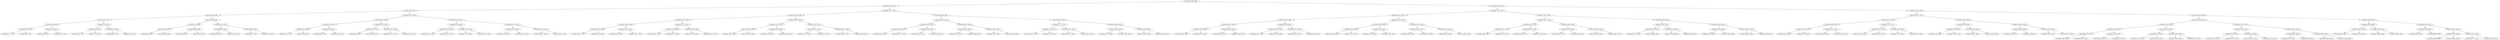 digraph G{
1487523925 [label="Node{data=[2488, 2488]}"]
1487523925 -> 285402439
285402439 [label="Node{data=[1826, 1826]}"]
285402439 -> 473376992
473376992 [label="Node{data=[816, 816]}"]
473376992 -> 1191364717
1191364717 [label="Node{data=[800, 800]}"]
1191364717 -> 1363121056
1363121056 [label="Node{data=[792, 792]}"]
1363121056 -> 1469148189
1469148189 [label="Node{data=[788, 788]}"]
1469148189 -> 1925459495
1925459495 [label="Node{data=[786, 786]}"]
1925459495 -> 601149874
601149874 [label="Node{data=[779, 779]}"]
1925459495 -> 249296123
249296123 [label="Node{data=[787, 787]}"]
1469148189 -> 1383497913
1383497913 [label="Node{data=[790, 790]}"]
1383497913 -> 17836486
17836486 [label="Node{data=[789, 789]}"]
1383497913 -> 72098071
72098071 [label="Node{data=[791, 791]}"]
1363121056 -> 1440833865
1440833865 [label="Node{data=[796, 796]}"]
1440833865 -> 863260676
863260676 [label="Node{data=[794, 794]}"]
863260676 -> 858390965
858390965 [label="Node{data=[793, 793]}"]
863260676 -> 1452001886
1452001886 [label="Node{data=[795, 795]}"]
1440833865 -> 138281711
138281711 [label="Node{data=[798, 798]}"]
138281711 -> 433817500
433817500 [label="Node{data=[797, 797]}"]
138281711 -> 2048854715
2048854715 [label="Node{data=[799, 799]}"]
1191364717 -> 1926166172
1926166172 [label="Node{data=[808, 808]}"]
1926166172 -> 169851728
169851728 [label="Node{data=[804, 804]}"]
169851728 -> 1329412840
1329412840 [label="Node{data=[802, 802]}"]
1329412840 -> 1299561318
1299561318 [label="Node{data=[801, 801]}"]
1329412840 -> 1217056322
1217056322 [label="Node{data=[803, 803]}"]
169851728 -> 1069037880
1069037880 [label="Node{data=[806, 806]}"]
1069037880 -> 427081309
427081309 [label="Node{data=[805, 805]}"]
1069037880 -> 2042267806
2042267806 [label="Node{data=[807, 807]}"]
1926166172 -> 1734127925
1734127925 [label="Node{data=[812, 812]}"]
1734127925 -> 424879391
424879391 [label="Node{data=[810, 810]}"]
424879391 -> 636085822
636085822 [label="Node{data=[809, 809]}"]
424879391 -> 138048613
138048613 [label="Node{data=[811, 811]}"]
1734127925 -> 183347534
183347534 [label="Node{data=[814, 814]}"]
183347534 -> 177610449
177610449 [label="Node{data=[813, 813]}"]
183347534 -> 1621410219
1621410219 [label="Node{data=[815, 815]}"]
473376992 -> 996542598
996542598 [label="Node{data=[1445, 1445]}"]
996542598 -> 1546023293
1546023293 [label="Node{data=[824, 824]}"]
1546023293 -> 1719442622
1719442622 [label="Node{data=[820, 820]}"]
1719442622 -> 546549827
546549827 [label="Node{data=[818, 818]}"]
546549827 -> 733658863
733658863 [label="Node{data=[817, 817]}"]
546549827 -> 1157144444
1157144444 [label="Node{data=[819, 819]}"]
1719442622 -> 1180918321
1180918321 [label="Node{data=[822, 822]}"]
1180918321 -> 2068828950
2068828950 [label="Node{data=[821, 821]}"]
1180918321 -> 92034902
92034902 [label="Node{data=[823, 823]}"]
1546023293 -> 100609018
100609018 [label="Node{data=[1333, 1333]}"]
100609018 -> 1490068382
1490068382 [label="Node{data=[974, 974]}"]
1490068382 -> 1560415473
1560415473 [label="Node{data=[825, 825]}"]
1490068382 -> 975386336
975386336 [label="Node{data=[987, 987]}"]
100609018 -> 1191144101
1191144101 [label="Node{data=[1419, 1419]}"]
1191144101 -> 460258743
460258743 [label="Node{data=[1357, 1357]}"]
1191144101 -> 1455824815
1455824815 [label="Node{data=[1422, 1422]}"]
996542598 -> 1970382753
1970382753 [label="Node{data=[1818, 1818]}"]
1970382753 -> 1214665192
1214665192 [label="Node{data=[1489, 1489]}"]
1214665192 -> 612998678
612998678 [label="Node{data=[1456, 1456]}"]
612998678 -> 1112852047
1112852047 [label="Node{data=[1451, 1451]}"]
612998678 -> 979385611
979385611 [label="Node{data=[1470, 1470]}"]
1214665192 -> 1089721022
1089721022 [label="Node{data=[1728, 1728]}"]
1089721022 -> 685940120
685940120 [label="Node{data=[1569, 1569]}"]
1089721022 -> 1289769077
1289769077 [label="Node{data=[1817, 1817]}"]
1970382753 -> 2010358919
2010358919 [label="Node{data=[1822, 1822]}"]
2010358919 -> 703327969
703327969 [label="Node{data=[1820, 1820]}"]
703327969 -> 358201369
358201369 [label="Node{data=[1819, 1819]}"]
703327969 -> 1542730047
1542730047 [label="Node{data=[1821, 1821]}"]
2010358919 -> 837374298
837374298 [label="Node{data=[1824, 1824]}"]
837374298 -> 1191394656
1191394656 [label="Node{data=[1823, 1823]}"]
837374298 -> 532860137
532860137 [label="Node{data=[1825, 1825]}"]
285402439 -> 1699048423
1699048423 [label="Node{data=[2326, 2326]}"]
1699048423 -> 517834132
517834132 [label="Node{data=[2298, 2298]}"]
517834132 -> 1089159954
1089159954 [label="Node{data=[1834, 1834]}"]
1089159954 -> 1237805666
1237805666 [label="Node{data=[1830, 1830]}"]
1237805666 -> 127089390
127089390 [label="Node{data=[1828, 1828]}"]
127089390 -> 1964048045
1964048045 [label="Node{data=[1827, 1827]}"]
127089390 -> 1878638798
1878638798 [label="Node{data=[1829, 1829]}"]
1237805666 -> 496972585
496972585 [label="Node{data=[1832, 1832]}"]
496972585 -> 63258174
63258174 [label="Node{data=[1831, 1831]}"]
496972585 -> 1901219197
1901219197 [label="Node{data=[1833, 1833]}"]
1089159954 -> 1351355433
1351355433 [label="Node{data=[2133, 2133]}"]
1351355433 -> 879655786
879655786 [label="Node{data=[2039, 2039]}"]
879655786 -> 510695191
510695191 [label="Node{data=[1835, 1835]}"]
879655786 -> 2108299265
2108299265 [label="Node{data=[2044, 2044]}"]
1351355433 -> 1299693273
1299693273 [label="Node{data=[2296, 2296]}"]
1299693273 -> 168110390
168110390 [label="Node{data=[2295, 2295]}"]
1299693273 -> 282582862
282582862 [label="Node{data=[2297, 2297]}"]
517834132 -> 1032894277
1032894277 [label="Node{data=[2306, 2306]}"]
1032894277 -> 1306613592
1306613592 [label="Node{data=[2302, 2302]}"]
1306613592 -> 1846446923
1846446923 [label="Node{data=[2300, 2300]}"]
1846446923 -> 1074599019
1074599019 [label="Node{data=[2299, 2299]}"]
1846446923 -> 2015345072
2015345072 [label="Node{data=[2301, 2301]}"]
1306613592 -> 1057188476
1057188476 [label="Node{data=[2304, 2304]}"]
1057188476 -> 634255876
634255876 [label="Node{data=[2303, 2303]}"]
1057188476 -> 231414938
231414938 [label="Node{data=[2305, 2305]}"]
1032894277 -> 136111786
136111786 [label="Node{data=[2322, 2322]}"]
136111786 -> 753413471
753413471 [label="Node{data=[2320, 2320]}"]
753413471 -> 1723854620
1723854620 [label="Node{data=[2319, 2319]}"]
753413471 -> 860160157
860160157 [label="Node{data=[2321, 2321]}"]
136111786 -> 1543735785
1543735785 [label="Node{data=[2324, 2324]}"]
1543735785 -> 837600739
837600739 [label="Node{data=[2323, 2323]}"]
1543735785 -> 682761165
682761165 [label="Node{data=[2325, 2325]}"]
1699048423 -> 862500782
862500782 [label="Node{data=[2469, 2469]}"]
862500782 -> 1944333547
1944333547 [label="Node{data=[2349, 2349]}"]
1944333547 -> 619723945
619723945 [label="Node{data=[2330, 2330]}"]
619723945 -> 472135561
472135561 [label="Node{data=[2328, 2328]}"]
472135561 -> 1778853476
1778853476 [label="Node{data=[2327, 2327]}"]
472135561 -> 953601211
953601211 [label="Node{data=[2329, 2329]}"]
619723945 -> 501660284
501660284 [label="Node{data=[2332, 2332]}"]
501660284 -> 541281846
541281846 [label="Node{data=[2331, 2331]}"]
501660284 -> 1940154460
1940154460 [label="Node{data=[2343, 2343]}"]
1944333547 -> 2098839943
2098839943 [label="Node{data=[2465, 2465]}"]
2098839943 -> 1434755330
1434755330 [label="Node{data=[2463, 2463]}"]
1434755330 -> 1863087994
1863087994 [label="Node{data=[2462, 2462]}"]
1434755330 -> 1069159503
1069159503 [label="Node{data=[2464, 2464]}"]
2098839943 -> 203227078
203227078 [label="Node{data=[2467, 2467]}"]
203227078 -> 2086720502
2086720502 [label="Node{data=[2466, 2466]}"]
203227078 -> 1893452967
1893452967 [label="Node{data=[2468, 2468]}"]
862500782 -> 523024031
523024031 [label="Node{data=[2480, 2480]}"]
523024031 -> 1957005427
1957005427 [label="Node{data=[2473, 2473]}"]
1957005427 -> 236980850
236980850 [label="Node{data=[2471, 2471]}"]
236980850 -> 540037605
540037605 [label="Node{data=[2470, 2470]}"]
236980850 -> 1515356978
1515356978 [label="Node{data=[2472, 2472]}"]
1957005427 -> 40660507
40660507 [label="Node{data=[2475, 2475]}"]
40660507 -> 210864062
210864062 [label="Node{data=[2474, 2474]}"]
40660507 -> 780947632
780947632 [label="Node{data=[2479, 2479]}"]
523024031 -> 1619594560
1619594560 [label="Node{data=[2484, 2484]}"]
1619594560 -> 32812028
32812028 [label="Node{data=[2482, 2482]}"]
32812028 -> 22573067
22573067 [label="Node{data=[2481, 2481]}"]
32812028 -> 1293789504
1293789504 [label="Node{data=[2483, 2483]}"]
1619594560 -> 1708543662
1708543662 [label="Node{data=[2486, 2486]}"]
1708543662 -> 1104781987
1104781987 [label="Node{data=[2485, 2485]}"]
1708543662 -> 63130299
63130299 [label="Node{data=[2487, 2487]}"]
1487523925 -> 590656554
590656554 [label="Node{data=[5505, 5505]}"]
590656554 -> 1950367196
1950367196 [label="Node{data=[3043, 3043]}"]
1950367196 -> 2021672269
2021672269 [label="Node{data=[2504, 2504]}"]
2021672269 -> 1628393076
1628393076 [label="Node{data=[2496, 2496]}"]
1628393076 -> 1738290075
1738290075 [label="Node{data=[2492, 2492]}"]
1738290075 -> 306662505
306662505 [label="Node{data=[2490, 2490]}"]
306662505 -> 1754777921
1754777921 [label="Node{data=[2489, 2489]}"]
306662505 -> 1945130697
1945130697 [label="Node{data=[2491, 2491]}"]
1738290075 -> 1970713543
1970713543 [label="Node{data=[2494, 2494]}"]
1970713543 -> 1568312580
1568312580 [label="Node{data=[2493, 2493]}"]
1970713543 -> 191990315
191990315 [label="Node{data=[2495, 2495]}"]
1628393076 -> 2059850642
2059850642 [label="Node{data=[2500, 2500]}"]
2059850642 -> 980332422
980332422 [label="Node{data=[2498, 2498]}"]
980332422 -> 863307618
863307618 [label="Node{data=[2497, 2497]}"]
980332422 -> 886236149
886236149 [label="Node{data=[2499, 2499]}"]
2059850642 -> 2017787070
2017787070 [label="Node{data=[2502, 2502]}"]
2017787070 -> 932802223
932802223 [label="Node{data=[2501, 2501]}"]
2017787070 -> 751579433
751579433 [label="Node{data=[2503, 2503]}"]
2021672269 -> 262320654
262320654 [label="Node{data=[3035, 3035]}"]
262320654 -> 1356598856
1356598856 [label="Node{data=[2508, 2508]}"]
1356598856 -> 751632106
751632106 [label="Node{data=[2506, 2506]}"]
751632106 -> 1640290083
1640290083 [label="Node{data=[2505, 2505]}"]
751632106 -> 2070690775
2070690775 [label="Node{data=[2507, 2507]}"]
1356598856 -> 1265816764
1265816764 [label="Node{data=[3033, 3033]}"]
1265816764 -> 8542358
8542358 [label="Node{data=[3032, 3032]}"]
1265816764 -> 1194912362
1194912362 [label="Node{data=[3034, 3034]}"]
262320654 -> 1569768409
1569768409 [label="Node{data=[3039, 3039]}"]
1569768409 -> 1719267
1719267 [label="Node{data=[3037, 3037]}"]
1719267 -> 307135902
307135902 [label="Node{data=[3036, 3036]}"]
1719267 -> 304432647
304432647 [label="Node{data=[3038, 3038]}"]
1569768409 -> 1240519057
1240519057 [label="Node{data=[3041, 3041]}"]
1240519057 -> 409218671
409218671 [label="Node{data=[3040, 3040]}"]
1240519057 -> 2128620168
2128620168 [label="Node{data=[3042, 3042]}"]
1950367196 -> 1179471405
1179471405 [label="Node{data=[4453, 4453]}"]
1179471405 -> 159281964
159281964 [label="Node{data=[4276, 4276]}"]
159281964 -> 818946874
818946874 [label="Node{data=[4122, 4122]}"]
818946874 -> 1327233986
1327233986 [label="Node{data=[3142, 3142]}"]
1327233986 -> 1670113322
1670113322 [label="Node{data=[3044, 3044]}"]
1327233986 -> 420872292
420872292 [label="Node{data=[3837, 3837]}"]
818946874 -> 678308239
678308239 [label="Node{data=[4230, 4230]}"]
678308239 -> 943391403
943391403 [label="Node{data=[4207, 4207]}"]
678308239 -> 72181566
72181566 [label="Node{data=[4258, 4258]}"]
159281964 -> 762401523
762401523 [label="Node{data=[4449, 4449]}"]
762401523 -> 1946821763
1946821763 [label="Node{data=[4278, 4278]}"]
1946821763 -> 340025075
340025075 [label="Node{data=[4277, 4277]}"]
1946821763 -> 2069872594
2069872594 [label="Node{data=[4448, 4448]}"]
762401523 -> 1545510016
1545510016 [label="Node{data=[4451, 4451]}"]
1545510016 -> 2031457724
2031457724 [label="Node{data=[4450, 4450]}"]
1545510016 -> 1334902699
1334902699 [label="Node{data=[4452, 4452]}"]
1179471405 -> 1236756644
1236756644 [label="Node{data=[4461, 4461]}"]
1236756644 -> 1634011022
1634011022 [label="Node{data=[4457, 4457]}"]
1634011022 -> 881378923
881378923 [label="Node{data=[4455, 4455]}"]
881378923 -> 2091715318
2091715318 [label="Node{data=[4454, 4454]}"]
881378923 -> 246267791
246267791 [label="Node{data=[4456, 4456]}"]
1634011022 -> 1203601571
1203601571 [label="Node{data=[4459, 4459]}"]
1203601571 -> 896843169
896843169 [label="Node{data=[4458, 4458]}"]
1203601571 -> 563800899
563800899 [label="Node{data=[4460, 4460]}"]
1236756644 -> 1109944632
1109944632 [label="Node{data=[4465, 4465]}"]
1109944632 -> 1773879622
1773879622 [label="Node{data=[4463, 4463]}"]
1773879622 -> 2033344613
2033344613 [label="Node{data=[4462, 4462]}"]
1773879622 -> 260332787
260332787 [label="Node{data=[4464, 4464]}"]
1109944632 -> 249861522
249861522 [label="Node{data=[5417, 5417]}"]
249861522 -> 1038505081
1038505081 [label="Node{data=[5049, 5049]}"]
249861522 -> 1463630568
1463630568 [label="Node{data=[5504, 5504]}"]
590656554 -> 2054395704
2054395704 [label="Node{data=[5844, 5844]}"]
2054395704 -> 1343346145
1343346145 [label="Node{data=[5521, 5521]}"]
1343346145 -> 1608189446
1608189446 [label="Node{data=[5513, 5513]}"]
1608189446 -> 1636797807
1636797807 [label="Node{data=[5509, 5509]}"]
1636797807 -> 128130097
128130097 [label="Node{data=[5507, 5507]}"]
128130097 -> 1505980409
1505980409 [label="Node{data=[5506, 5506]}"]
128130097 -> 1580186097
1580186097 [label="Node{data=[5508, 5508]}"]
1636797807 -> 1138140078
1138140078 [label="Node{data=[5511, 5511]}"]
1138140078 -> 1544256881
1544256881 [label="Node{data=[5510, 5510]}"]
1138140078 -> 519404974
519404974 [label="Node{data=[5512, 5512]}"]
1608189446 -> 1026998192
1026998192 [label="Node{data=[5517, 5517]}"]
1026998192 -> 1259057259
1259057259 [label="Node{data=[5515, 5515]}"]
1259057259 -> 1282190478
1282190478 [label="Node{data=[5514, 5514]}"]
1259057259 -> 2034344096
2034344096 [label="Node{data=[5516, 5516]}"]
1026998192 -> 1904364295
1904364295 [label="Node{data=[5519, 5519]}"]
1904364295 -> 1729902004
1729902004 [label="Node{data=[5518, 5518]}"]
1904364295 -> 1321073925
1321073925 [label="Node{data=[5520, 5520]}"]
1343346145 -> 973934802
973934802 [label="Node{data=[5836, 5836]}"]
973934802 -> 1496624871
1496624871 [label="Node{data=[5832, 5832]}"]
1496624871 -> 1602453984
1602453984 [label="Node{data=[5830, 5830]}"]
1602453984 -> 2121730752
2121730752 [label="Node{data=[5524, 5524]}"]
1602453984 -> 741219932
741219932 [label="Node{data=[5831, 5831]}"]
1496624871 -> 1351732904
1351732904 [label="Node{data=[5834, 5834]}"]
1351732904 -> 324983259
324983259 [label="Node{data=[5833, 5833]}"]
1351732904 -> 1429856378
1429856378 [label="Node{data=[5835, 5835]}"]
973934802 -> 163174527
163174527 [label="Node{data=[5840, 5840]}"]
163174527 -> 1459856238
1459856238 [label="Node{data=[5838, 5838]}"]
1459856238 -> 854992980
854992980 [label="Node{data=[5837, 5837]}"]
1459856238 -> 685126720
685126720 [label="Node{data=[5839, 5839]}"]
163174527 -> 1877703429
1877703429 [label="Node{data=[5842, 5842]}"]
1877703429 -> 624536901
624536901 [label="Node{data=[5841, 5841]}"]
1877703429 -> 646878526
646878526 [label="Node{data=[5843, 5843]}"]
2054395704 -> 1071894939
1071894939 [label="Node{data=[6835, 6835]}"]
1071894939 -> 191149617
191149617 [label="Node{data=[6528, 6528]}"]
191149617 -> 1675587997
1675587997 [label="Node{data=[6520, 6520]}"]
1675587997 -> 833241021
833241021 [label="Node{data=[6516, 6516]}"]
833241021 -> 283402010
283402010 [label="Node{data=[6457, 6457]}"]
283402010 -> 1050654217
1050654217 [label="Node{data=[5960, 5960]}"]
283402010 -> 643066846
643066846 [label="Node{data=[6515, 6515]}"]
833241021 -> 1180954494
1180954494 [label="Node{data=[6518, 6518]}"]
1180954494 -> 1951233063
1951233063 [label="Node{data=[6517, 6517]}"]
1180954494 -> 924953433
924953433 [label="Node{data=[6519, 6519]}"]
1675587997 -> 850279672
850279672 [label="Node{data=[6524, 6524]}"]
850279672 -> 1810836940
1810836940 [label="Node{data=[6522, 6522]}"]
1810836940 -> 1948029146
1948029146 [label="Node{data=[6521, 6521]}"]
1810836940 -> 1314756195
1314756195 [label="Node{data=[6523, 6523]}"]
850279672 -> 232209068
232209068 [label="Node{data=[6526, 6526]}"]
232209068 -> 533002135
533002135 [label="Node{data=[6525, 6525]}"]
232209068 -> 256786165
256786165 [label="Node{data=[6527, 6527]}"]
191149617 -> 763514865
763514865 [label="Node{data=[6782, 6782]}"]
763514865 -> 422838967
422838967 [label="Node{data=[6532, 6532]}"]
422838967 -> 569652809
569652809 [label="Node{data=[6530, 6530]}"]
569652809 -> 1605569812
1605569812 [label="Node{data=[6529, 6529]}"]
569652809 -> 1626422484
1626422484 [label="Node{data=[6531, 6531]}"]
422838967 -> 1500101575
1500101575 [label="Node{data=[6594, 6594]}"]
1500101575 -> 1496287453
1496287453 [label="Node{data=[6533, 6533]}"]
1500101575 -> 506721601
506721601 [label="Node{data=[6725, 6725]}"]
763514865 -> 2001563087
2001563087 [label="Node{data=[6831, 6831]}"]
2001563087 -> 1676560226
1676560226 [label="Node{data=[6829, 6829]}"]
1676560226 -> 1185043106
1185043106 [label="Node{data=[6792, 6792]}"]
1676560226 -> 1194995402
1194995402 [label="Node{data=[6830, 6830]}"]
2001563087 -> 1535443191
1535443191 [label="Node{data=[6833, 6833]}"]
1535443191 -> 1254197682
1254197682 [label="Node{data=[6832, 6832]}"]
1535443191 -> 505603338
505603338 [label="Node{data=[6834, 6834]}"]
1071894939 -> 142136442
142136442 [label="Node{data=[6843, 6843]}"]
142136442 -> 2072637242
2072637242 [label="Node{data=[6839, 6839]}"]
2072637242 -> 1036219872
1036219872 [label="Node{data=[6837, 6837]}"]
1036219872 -> 885054951
885054951 [label="Node{data=[6836, 6836]}"]
1036219872 -> 2060784641
2060784641 [label="Node{data=[6838, 6838]}"]
2072637242 -> 1309791326
1309791326 [label="Node{data=[6841, 6841]}"]
1309791326 -> 1759233033
1759233033 [label="Node{data=[6840, 6840]}"]
1309791326 -> 1514541840
1514541840 [label="Node{data=[6842, 6842]}"]
142136442 -> 148992325
148992325 [label="Node{data=[6847, 6847]}"]
148992325 -> 1217591075
1217591075 [label="Node{data=[6845, 6845]}"]
1217591075 -> 2120190388
2120190388 [label="Node{data=[6844, 6844]}"]
1217591075 -> 350997500
350997500 [label="Node{data=[6846, 6846]}"]
148992325 -> 386136957
386136957 [label="Node{data=[6851, 6851]}"]
386136957 -> 1224158545
1224158545 [label="Node{data=[6849, 6849]}"]
1224158545 -> 1248272338
1248272338 [label="Node{data=[6848, 6848]}"]
1224158545 -> 10066249
10066249 [label="Node{data=[6850, 6850]}"]
386136957 -> 147407412
147407412 [label="Node{data=[8219, 8219]}"]
147407412 -> 2040888281
2040888281 [label="Node{data=[7510, 7510]}"]
147407412 -> 198079152
198079152 [label="Node{data=[9198, 9198]}"]
}